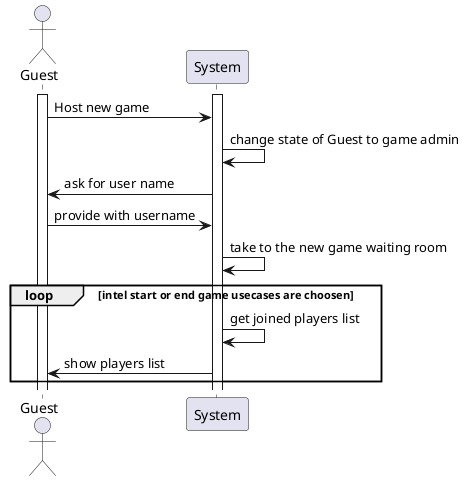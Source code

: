 @startuml

actor Guest

Activate Guest
Activate System

Guest ->  System : Host new game
System -> System : change state of Guest to game admin
System -> Guest : ask for user name
Guest ->  System : provide with username

System -> System : take to the new game waiting room

loop intel start or end game usecases are choosen
    System -> System : get joined players list
    System -> Guest : show players list
end



@enduml
